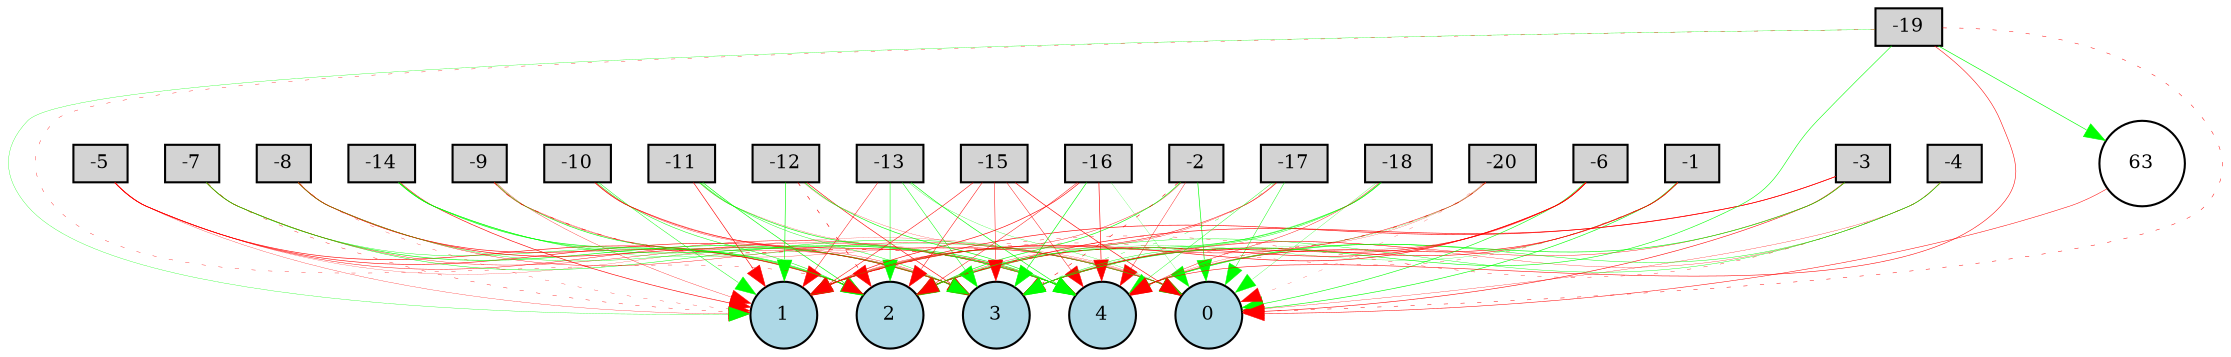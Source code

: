digraph {
	node [fontsize=9 height=0.2 shape=circle width=0.2]
	-1 [fillcolor=lightgray shape=box style=filled]
	-2 [fillcolor=lightgray shape=box style=filled]
	-3 [fillcolor=lightgray shape=box style=filled]
	-4 [fillcolor=lightgray shape=box style=filled]
	-5 [fillcolor=lightgray shape=box style=filled]
	-6 [fillcolor=lightgray shape=box style=filled]
	-7 [fillcolor=lightgray shape=box style=filled]
	-8 [fillcolor=lightgray shape=box style=filled]
	-9 [fillcolor=lightgray shape=box style=filled]
	-10 [fillcolor=lightgray shape=box style=filled]
	-11 [fillcolor=lightgray shape=box style=filled]
	-12 [fillcolor=lightgray shape=box style=filled]
	-13 [fillcolor=lightgray shape=box style=filled]
	-14 [fillcolor=lightgray shape=box style=filled]
	-15 [fillcolor=lightgray shape=box style=filled]
	-16 [fillcolor=lightgray shape=box style=filled]
	-17 [fillcolor=lightgray shape=box style=filled]
	-18 [fillcolor=lightgray shape=box style=filled]
	-19 [fillcolor=lightgray shape=box style=filled]
	-20 [fillcolor=lightgray shape=box style=filled]
	0 [fillcolor=lightblue style=filled]
	1 [fillcolor=lightblue style=filled]
	2 [fillcolor=lightblue style=filled]
	3 [fillcolor=lightblue style=filled]
	4 [fillcolor=lightblue style=filled]
	63 [fillcolor=white style=filled]
	-1 -> 0 [color=green penwidth=0.2918106894161112 style=solid]
	-1 -> 1 [color=red penwidth=0.15609109288038808 style=dotted]
	-1 -> 2 [color=green penwidth=0.12261426354415698 style=solid]
	-1 -> 3 [color=red penwidth=0.27317142218733825 style=solid]
	-1 -> 4 [color=red penwidth=0.2781789256090572 style=solid]
	-2 -> 0 [color=green penwidth=0.30000000000000004 style=solid]
	-2 -> 1 [color=red penwidth=0.18425464548549197 style=solid]
	-2 -> 2 [color=green penwidth=0.30000000000000004 style=solid]
	-2 -> 3 [color=red penwidth=0.26515445725464337 style=dotted]
	-2 -> 4 [color=red penwidth=0.18857595001376315 style=solid]
	-3 -> 0 [color=red penwidth=0.2709570147292859 style=solid]
	-3 -> 1 [color=red penwidth=0.2992617488436071 style=solid]
	-3 -> 2 [color=red penwidth=0.2929653841399871 style=solid]
	-3 -> 3 [color=red penwidth=0.18915158540165022 style=solid]
	-3 -> 4 [color=green penwidth=0.29607753590661945 style=solid]
	-4 -> 0 [color=red penwidth=0.14021543459020624 style=solid]
	-4 -> 1 [color=red penwidth=0.17008513295483943 style=dotted]
	-4 -> 2 [color=green penwidth=0.19181474374010327 style=solid]
	-4 -> 3 [color=red penwidth=0.138447223801915 style=solid]
	-4 -> 4 [color=green penwidth=0.2094640460886753 style=solid]
	-5 -> 0 [color=red penwidth=0.10049016604102524 style=solid]
	-5 -> 1 [color=red penwidth=0.1345057954059073 style=solid]
	-5 -> 2 [color=red penwidth=0.2962892121413293 style=solid]
	-5 -> 3 [color=red penwidth=0.2788985462499237 style=solid]
	-5 -> 4 [color=red penwidth=0.21415373697358733 style=solid]
	-6 -> 0 [color=green penwidth=0.2775218400850694 style=solid]
	-6 -> 1 [color=red penwidth=0.2988400003343773 style=solid]
	-6 -> 2 [color=red penwidth=0.29442367251227297 style=solid]
	-6 -> 3 [color=red penwidth=0.29740773246261665 style=solid]
	-6 -> 4 [color=red penwidth=0.13733277035918992 style=solid]
	-7 -> 0 [color=green penwidth=0.22677732443213808 style=solid]
	-7 -> 1 [color=red penwidth=0.18542442400074172 style=dotted]
	-7 -> 2 [color=green penwidth=0.18953745975915698 style=solid]
	-7 -> 3 [color=green penwidth=0.30000000000000004 style=solid]
	-7 -> 4 [color=red penwidth=0.17689141176351725 style=solid]
	-8 -> 0 [color=red penwidth=0.18554890840391275 style=solid]
	-8 -> 1 [color=red penwidth=0.13561855349144017 style=dotted]
	-8 -> 2 [color=red penwidth=0.2943163341789439 style=solid]
	-8 -> 3 [color=red penwidth=0.30000000000000004 style=solid]
	-8 -> 4 [color=green penwidth=0.18056256357228534 style=solid]
	-9 -> 0 [color=red penwidth=0.12587068467519227 style=solid]
	-9 -> 1 [color=red penwidth=0.1554877068002785 style=solid]
	-9 -> 2 [color=green penwidth=0.2948734621508392 style=solid]
	-9 -> 3 [color=red penwidth=0.16480816194573628 style=solid]
	-9 -> 4 [color=red penwidth=0.28715189552669773 style=dotted]
	-10 -> 0 [color=red penwidth=0.10878007666991002 style=solid]
	-10 -> 1 [color=green penwidth=0.21734472822666195 style=solid]
	-10 -> 2 [color=green penwidth=0.23626960001063943 style=solid]
	-10 -> 3 [color=red penwidth=0.1649061154649083 style=solid]
	-10 -> 4 [color=red penwidth=0.29215066262573197 style=solid]
	-11 -> 0 [color=red penwidth=0.1053116490165966 style=solid]
	-11 -> 1 [color=red penwidth=0.294606599633625 style=solid]
	-11 -> 2 [color=green penwidth=0.30000000000000004 style=solid]
	-11 -> 3 [color=green penwidth=0.19585096340505476 style=solid]
	-11 -> 4 [color=green penwidth=0.29807606268632336 style=solid]
	-12 -> 0 [color=red penwidth=0.11297565463392575 style=solid]
	-12 -> 1 [color=green penwidth=0.29600535596685396 style=solid]
	-12 -> 2 [color=red penwidth=0.298413585874138 style=dotted]
	-12 -> 3 [color=red penwidth=0.29133767314412184 style=solid]
	-12 -> 4 [color=green penwidth=0.2962760272241559 style=solid]
	-13 -> 0 [color=green penwidth=0.13454019145710122 style=solid]
	-13 -> 1 [color=red penwidth=0.2205019771037105 style=solid]
	-13 -> 2 [color=green penwidth=0.24450336145646936 style=solid]
	-13 -> 3 [color=green penwidth=0.23524827390428013 style=solid]
	-13 -> 4 [color=green penwidth=0.2984463444739993 style=solid]
	-14 -> 0 [color=green penwidth=0.1368301051639396 style=solid]
	-14 -> 1 [color=red penwidth=0.2996344870056008 style=solid]
	-14 -> 2 [color=green penwidth=0.2937317768078439 style=solid]
	-14 -> 3 [color=green penwidth=0.11905265668332472 style=solid]
	-14 -> 4 [color=green penwidth=0.2953986850153518 style=solid]
	-15 -> 0 [color=red penwidth=0.30000000000000004 style=solid]
	-15 -> 1 [color=red penwidth=0.2588979547975773 style=solid]
	-15 -> 2 [color=red penwidth=0.2402081963511185 style=solid]
	-15 -> 3 [color=red penwidth=0.22828034218063586 style=solid]
	-15 -> 4 [color=red penwidth=0.20991983053468868 style=solid]
	-16 -> 0 [color=green penwidth=0.10273081564119367 style=solid]
	-16 -> 1 [color=red penwidth=0.29818002430965873 style=solid]
	-16 -> 2 [color=red penwidth=0.22175916845115357 style=solid]
	-16 -> 3 [color=green penwidth=0.296426673572854 style=solid]
	-16 -> 4 [color=red penwidth=0.2998294885031533 style=solid]
	-17 -> 0 [color=green penwidth=0.21705756699744955 style=solid]
	-17 -> 1 [color=red penwidth=0.23258551775967798 style=solid]
	-17 -> 2 [color=red penwidth=0.1481517091965341 style=solid]
	-17 -> 3 [color=green penwidth=0.15608294383948768 style=dotted]
	-17 -> 4 [color=green penwidth=0.18488671462303624 style=solid]
	-18 -> 0 [color=green penwidth=0.12253846065641497 style=solid]
	-18 -> 1 [color=green penwidth=0.13186217124715965 style=solid]
	-18 -> 2 [color=green penwidth=0.2948411781464995 style=solid]
	-18 -> 3 [color=green penwidth=0.20843129642932479 style=solid]
	-18 -> 4 [color=red penwidth=0.19588156355408073 style=solid]
	-19 -> 0 [color=red penwidth=0.2307491050749881 style=dotted]
	-19 -> 1 [color=green penwidth=0.14918705514589728 style=solid]
	-19 -> 2 [color=red penwidth=0.1668243174884051 style=dotted]
	-19 -> 3 [color=green penwidth=0.2726486115936502 style=solid]
	-19 -> 4 [color=red penwidth=0.2586438532524491 style=solid]
	-20 -> 0 [color=red penwidth=0.10365784726867394 style=dotted]
	-20 -> 1 [color=red penwidth=0.22260545253455633 style=solid]
	-20 -> 2 [color=red penwidth=0.30000000000000004 style=dotted]
	-20 -> 3 [color=green penwidth=0.1003700710617572 style=solid]
	-20 -> 4 [color=red penwidth=0.10426409037801325 style=solid]
	-19 -> 63 [color=green penwidth=0.30000000000000004 style=solid]
	63 -> 0 [color=red penwidth=0.23897776367213028 style=solid]
}
